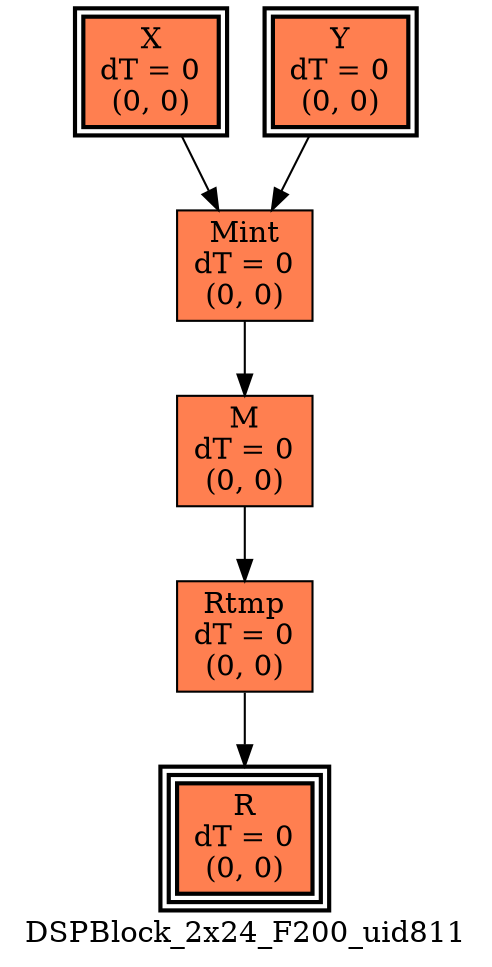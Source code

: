 digraph DSPBlock_2x24_F200_uid811
{
	//graph drawing options
	label=DSPBlock_2x24_F200_uid811;
	labelloc=bottom;
	labeljust=right;
	ratio=auto;
	nodesep=0.25;
	ranksep=0.5;

	//input/output signals of operator DSPBlock_2x24_F200_uid811
	X__DSPBlock_2x24_F200_uid811 [ label="X\ndT = 0\n(0, 0)", shape=box, color=black, style="bold, filled", fillcolor=coral, peripheries=2 ];
	Y__DSPBlock_2x24_F200_uid811 [ label="Y\ndT = 0\n(0, 0)", shape=box, color=black, style="bold, filled", fillcolor=coral, peripheries=2 ];
	R__DSPBlock_2x24_F200_uid811 [ label="R\ndT = 0\n(0, 0)", shape=box, color=black, style="bold, filled", fillcolor=coral, peripheries=3 ];
	{rank=same X__DSPBlock_2x24_F200_uid811, Y__DSPBlock_2x24_F200_uid811};
	{rank=same R__DSPBlock_2x24_F200_uid811};
	//internal signals of operator DSPBlock_2x24_F200_uid811
	Mint__DSPBlock_2x24_F200_uid811 [ label="Mint\ndT = 0\n(0, 0)", shape=box, color=black, style=filled, fillcolor=coral, peripheries=1 ];
	M__DSPBlock_2x24_F200_uid811 [ label="M\ndT = 0\n(0, 0)", shape=box, color=black, style=filled, fillcolor=coral, peripheries=1 ];
	Rtmp__DSPBlock_2x24_F200_uid811 [ label="Rtmp\ndT = 0\n(0, 0)", shape=box, color=black, style=filled, fillcolor=coral, peripheries=1 ];

	//subcomponents of operator DSPBlock_2x24_F200_uid811

	//input and internal signal connections of operator DSPBlock_2x24_F200_uid811
	X__DSPBlock_2x24_F200_uid811 -> Mint__DSPBlock_2x24_F200_uid811 [ arrowhead=normal, arrowsize=1.0, arrowtail=normal, color=black, dir=forward  ];
	Y__DSPBlock_2x24_F200_uid811 -> Mint__DSPBlock_2x24_F200_uid811 [ arrowhead=normal, arrowsize=1.0, arrowtail=normal, color=black, dir=forward  ];
	Mint__DSPBlock_2x24_F200_uid811 -> M__DSPBlock_2x24_F200_uid811 [ arrowhead=normal, arrowsize=1.0, arrowtail=normal, color=black, dir=forward  ];
	M__DSPBlock_2x24_F200_uid811 -> Rtmp__DSPBlock_2x24_F200_uid811 [ arrowhead=normal, arrowsize=1.0, arrowtail=normal, color=black, dir=forward  ];
	Rtmp__DSPBlock_2x24_F200_uid811 -> R__DSPBlock_2x24_F200_uid811 [ arrowhead=normal, arrowsize=1.0, arrowtail=normal, color=black, dir=forward  ];
}

